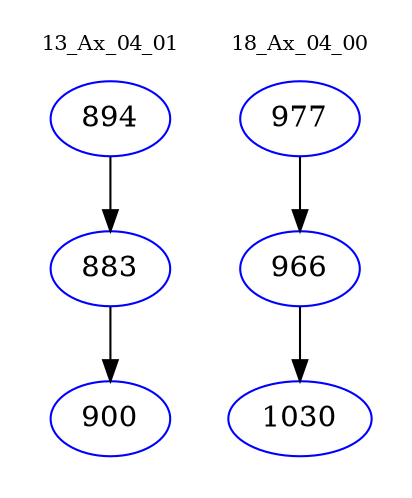 digraph{
subgraph cluster_0 {
color = white
label = "13_Ax_04_01";
fontsize=10;
T0_894 [label="894", color="blue"]
T0_894 -> T0_883 [color="black"]
T0_883 [label="883", color="blue"]
T0_883 -> T0_900 [color="black"]
T0_900 [label="900", color="blue"]
}
subgraph cluster_1 {
color = white
label = "18_Ax_04_00";
fontsize=10;
T1_977 [label="977", color="blue"]
T1_977 -> T1_966 [color="black"]
T1_966 [label="966", color="blue"]
T1_966 -> T1_1030 [color="black"]
T1_1030 [label="1030", color="blue"]
}
}
